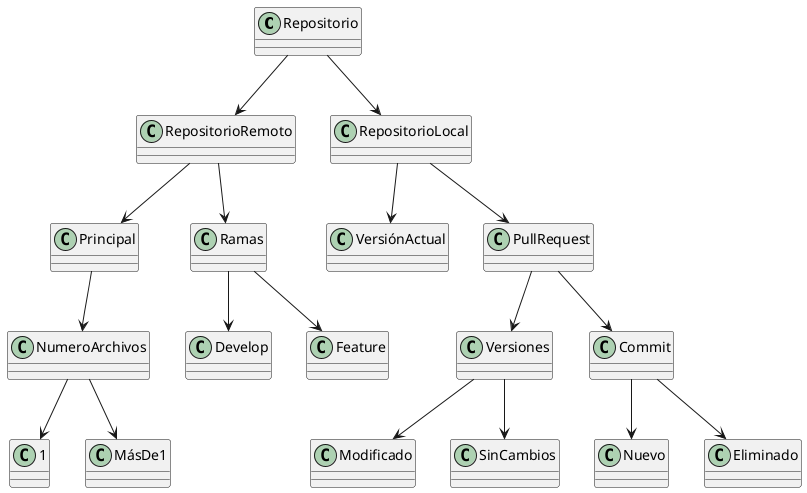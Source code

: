 @startuml
class Repositorio
class RepositorioRemoto
class RepositorioLocal
class Principal
class Ramas
class NumeroArchivos
class 1
class MásDe1
class Develop
class Feature
class VersiónActual
class PullRequest
class Versiones
class Commit
class Modificado
class SinCambios
class Nuevo
class Eliminado

Repositorio --> RepositorioRemoto
Repositorio --> RepositorioLocal
RepositorioRemoto --> Principal
RepositorioRemoto --> Ramas
RepositorioLocal --> PullRequest
RepositorioLocal --> VersiónActual
Principal --> NumeroArchivos
NumeroArchivos --> 1
NumeroArchivos --> MásDe1
Ramas --> Develop
Ramas --> Feature
PullRequest --> Versiones
PullRequest --> Commit
Versiones --> Modificado
Versiones --> SinCambios
Commit --> Nuevo
Commit --> Eliminado
@enduml